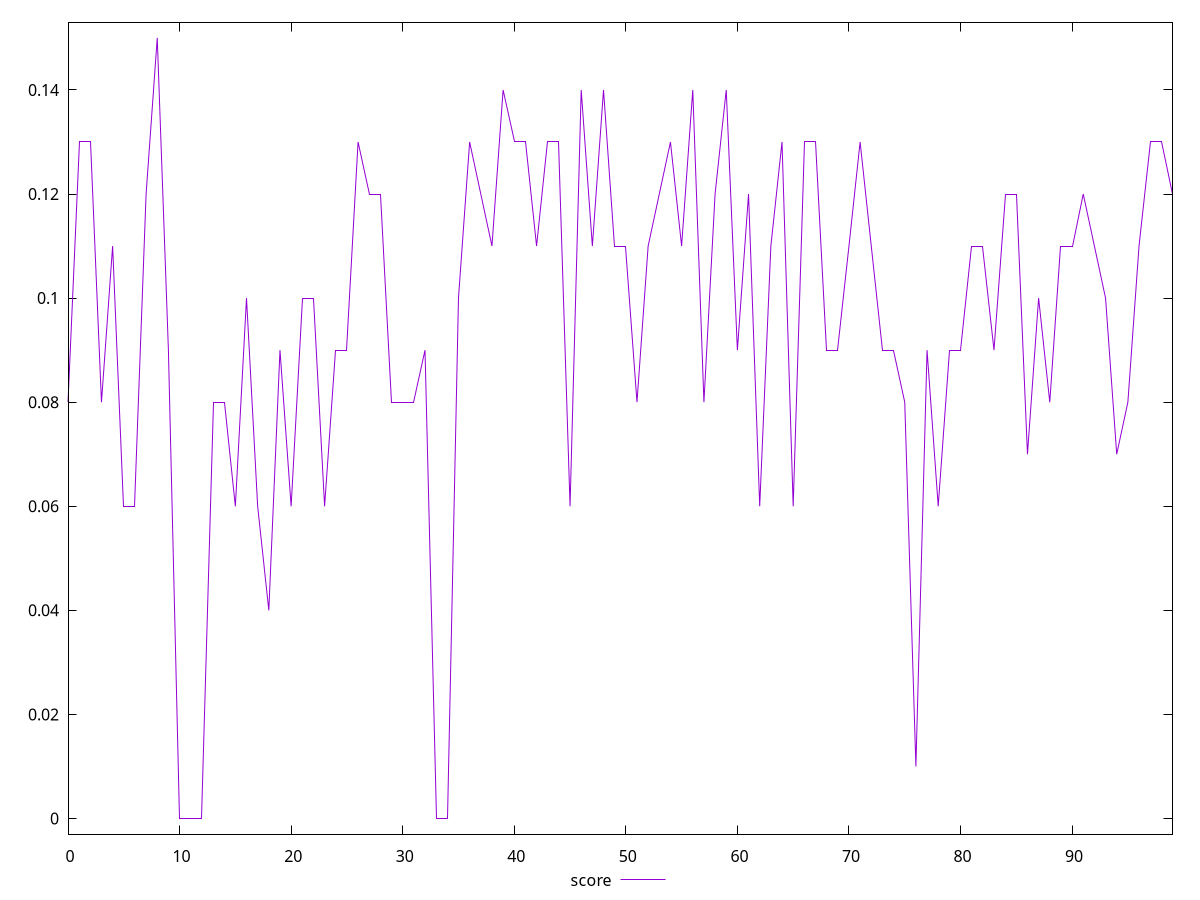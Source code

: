reset

$score <<EOF
0 0.08
1 0.13
2 0.13
3 0.08
4 0.11
5 0.06
6 0.06
7 0.12
8 0.15
9 0.09
10 0
11 0
12 0
13 0.08
14 0.08
15 0.06
16 0.1
17 0.06
18 0.04
19 0.09
20 0.06
21 0.1
22 0.1
23 0.06
24 0.09
25 0.09
26 0.13
27 0.12
28 0.12
29 0.08
30 0.08
31 0.08
32 0.09
33 0
34 0
35 0.1
36 0.13
37 0.12
38 0.11
39 0.14
40 0.13
41 0.13
42 0.11
43 0.13
44 0.13
45 0.06
46 0.14
47 0.11
48 0.14
49 0.11
50 0.11
51 0.08
52 0.11
53 0.12
54 0.13
55 0.11
56 0.14
57 0.08
58 0.12
59 0.14
60 0.09
61 0.12
62 0.06
63 0.11
64 0.13
65 0.06
66 0.13
67 0.13
68 0.09
69 0.09
70 0.11
71 0.13
72 0.11
73 0.09
74 0.09
75 0.08
76 0.01
77 0.09
78 0.06
79 0.09
80 0.09
81 0.11
82 0.11
83 0.09
84 0.12
85 0.12
86 0.07
87 0.1
88 0.08
89 0.11
90 0.11
91 0.12
92 0.11
93 0.1
94 0.07
95 0.08
96 0.11
97 0.13
98 0.13
99 0.12
EOF

set key outside below
set xrange [0:99]
set yrange [-0.003:0.153]
set trange [-0.003:0.153]
set terminal svg size 640, 500 enhanced background rgb 'white'
set output "reprap/max-potential-fid/samples/pages+cached/score/values.svg"

plot $score title "score" with line

reset
